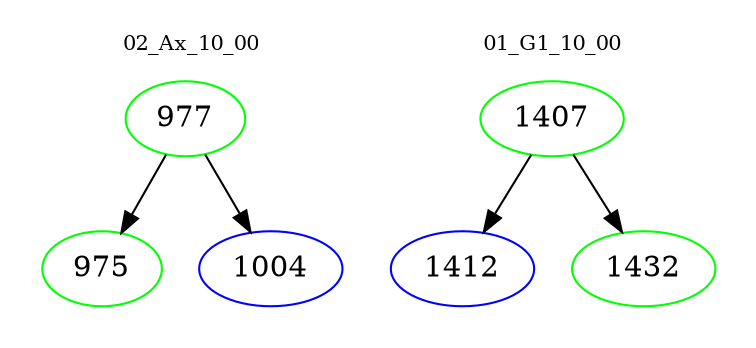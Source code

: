 digraph{
subgraph cluster_0 {
color = white
label = "02_Ax_10_00";
fontsize=10;
T0_977 [label="977", color="green"]
T0_977 -> T0_975 [color="black"]
T0_975 [label="975", color="green"]
T0_977 -> T0_1004 [color="black"]
T0_1004 [label="1004", color="blue"]
}
subgraph cluster_1 {
color = white
label = "01_G1_10_00";
fontsize=10;
T1_1407 [label="1407", color="green"]
T1_1407 -> T1_1412 [color="black"]
T1_1412 [label="1412", color="blue"]
T1_1407 -> T1_1432 [color="black"]
T1_1432 [label="1432", color="green"]
}
}
